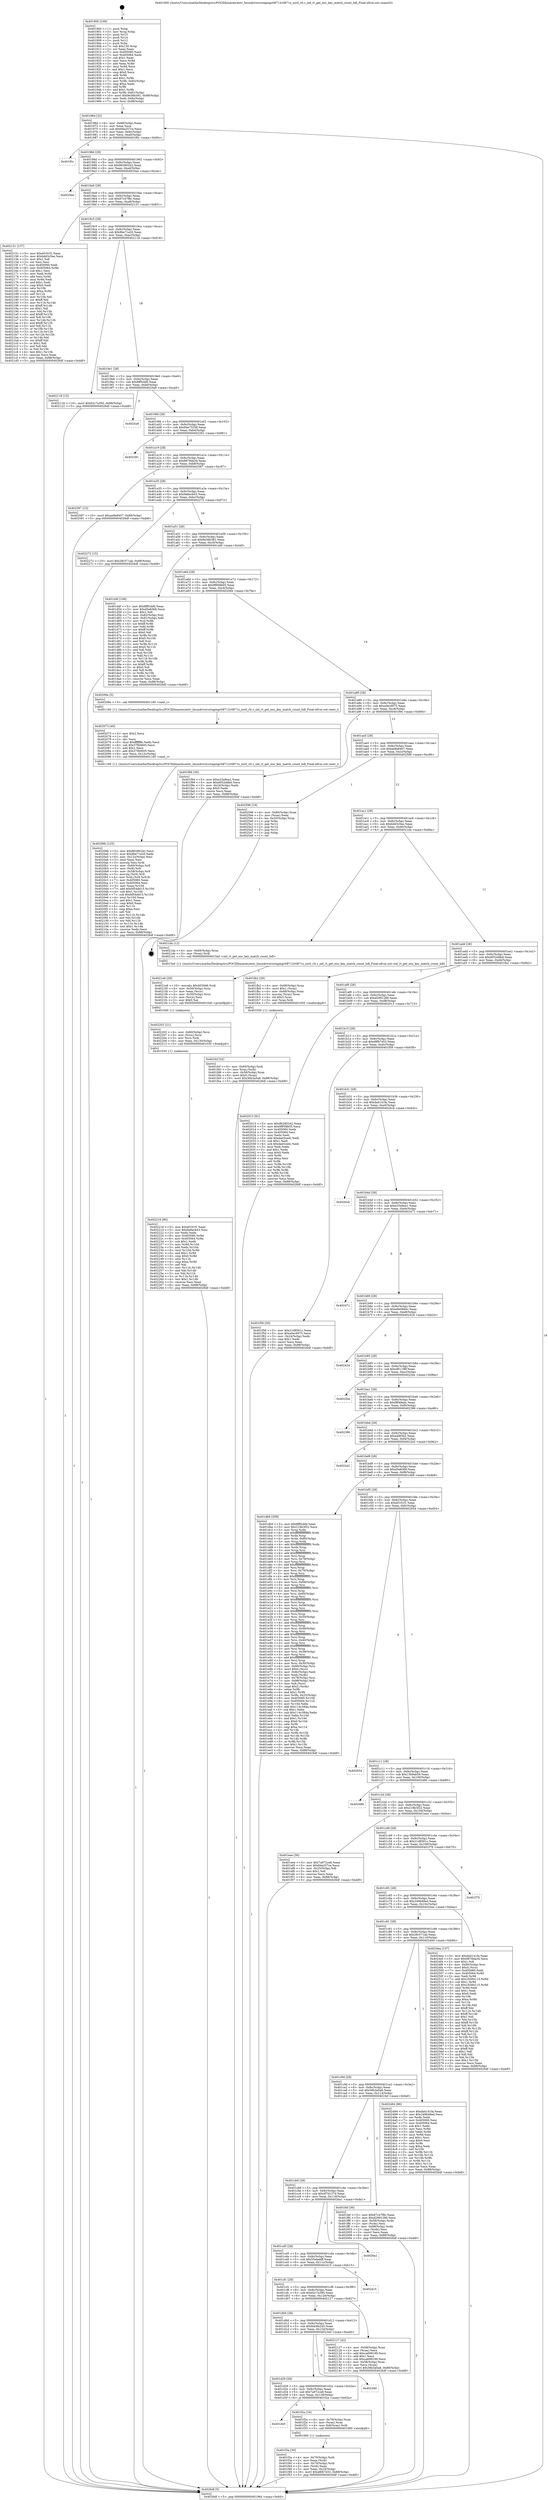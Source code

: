 digraph "0x401900" {
  label = "0x401900 (/mnt/c/Users/mathe/Desktop/tcc/POCII/binaries/extr_linuxdriversstagingrtl8712rtl871x_ioctl_rtl.c_oid_rt_get_enc_key_match_count_hdl_Final-ollvm.out::main(0))"
  labelloc = "t"
  node[shape=record]

  Entry [label="",width=0.3,height=0.3,shape=circle,fillcolor=black,style=filled]
  "0x40196d" [label="{
     0x40196d [32]\l
     | [instrs]\l
     &nbsp;&nbsp;0x40196d \<+6\>: mov -0x88(%rbp),%eax\l
     &nbsp;&nbsp;0x401973 \<+2\>: mov %eax,%ecx\l
     &nbsp;&nbsp;0x401975 \<+6\>: sub $0x84a257ce,%ecx\l
     &nbsp;&nbsp;0x40197b \<+6\>: mov %eax,-0x9c(%rbp)\l
     &nbsp;&nbsp;0x401981 \<+6\>: mov %ecx,-0xa0(%rbp)\l
     &nbsp;&nbsp;0x401987 \<+6\>: je 0000000000401f0c \<main+0x60c\>\l
  }"]
  "0x401f0c" [label="{
     0x401f0c\l
  }", style=dashed]
  "0x40198d" [label="{
     0x40198d [28]\l
     | [instrs]\l
     &nbsp;&nbsp;0x40198d \<+5\>: jmp 0000000000401992 \<main+0x92\>\l
     &nbsp;&nbsp;0x401992 \<+6\>: mov -0x9c(%rbp),%eax\l
     &nbsp;&nbsp;0x401998 \<+5\>: sub $0x86280242,%eax\l
     &nbsp;&nbsp;0x40199d \<+6\>: mov %eax,-0xa4(%rbp)\l
     &nbsp;&nbsp;0x4019a3 \<+6\>: je 00000000004025ee \<main+0xcee\>\l
  }"]
  Exit [label="",width=0.3,height=0.3,shape=circle,fillcolor=black,style=filled,peripheries=2]
  "0x4025ee" [label="{
     0x4025ee\l
  }", style=dashed]
  "0x4019a9" [label="{
     0x4019a9 [28]\l
     | [instrs]\l
     &nbsp;&nbsp;0x4019a9 \<+5\>: jmp 00000000004019ae \<main+0xae\>\l
     &nbsp;&nbsp;0x4019ae \<+6\>: mov -0x9c(%rbp),%eax\l
     &nbsp;&nbsp;0x4019b4 \<+5\>: sub $0x87c47f8c,%eax\l
     &nbsp;&nbsp;0x4019b9 \<+6\>: mov %eax,-0xa8(%rbp)\l
     &nbsp;&nbsp;0x4019bf \<+6\>: je 0000000000402151 \<main+0x851\>\l
  }"]
  "0x402218" [label="{
     0x402218 [90]\l
     | [instrs]\l
     &nbsp;&nbsp;0x402218 \<+5\>: mov $0xef191f1,%eax\l
     &nbsp;&nbsp;0x40221d \<+5\>: mov $0x9a6ecb43,%esi\l
     &nbsp;&nbsp;0x402222 \<+2\>: xor %edx,%edx\l
     &nbsp;&nbsp;0x402224 \<+8\>: mov 0x405060,%r8d\l
     &nbsp;&nbsp;0x40222c \<+8\>: mov 0x405064,%r9d\l
     &nbsp;&nbsp;0x402234 \<+3\>: sub $0x1,%edx\l
     &nbsp;&nbsp;0x402237 \<+3\>: mov %r8d,%r10d\l
     &nbsp;&nbsp;0x40223a \<+3\>: add %edx,%r10d\l
     &nbsp;&nbsp;0x40223d \<+4\>: imul %r10d,%r8d\l
     &nbsp;&nbsp;0x402241 \<+4\>: and $0x1,%r8d\l
     &nbsp;&nbsp;0x402245 \<+4\>: cmp $0x0,%r8d\l
     &nbsp;&nbsp;0x402249 \<+4\>: sete %r11b\l
     &nbsp;&nbsp;0x40224d \<+4\>: cmp $0xa,%r9d\l
     &nbsp;&nbsp;0x402251 \<+3\>: setl %bl\l
     &nbsp;&nbsp;0x402254 \<+3\>: mov %r11b,%r14b\l
     &nbsp;&nbsp;0x402257 \<+3\>: and %bl,%r14b\l
     &nbsp;&nbsp;0x40225a \<+3\>: xor %bl,%r11b\l
     &nbsp;&nbsp;0x40225d \<+3\>: or %r11b,%r14b\l
     &nbsp;&nbsp;0x402260 \<+4\>: test $0x1,%r14b\l
     &nbsp;&nbsp;0x402264 \<+3\>: cmovne %esi,%eax\l
     &nbsp;&nbsp;0x402267 \<+6\>: mov %eax,-0x88(%rbp)\l
     &nbsp;&nbsp;0x40226d \<+5\>: jmp 00000000004026df \<main+0xddf\>\l
  }"]
  "0x402151" [label="{
     0x402151 [137]\l
     | [instrs]\l
     &nbsp;&nbsp;0x402151 \<+5\>: mov $0xef191f1,%eax\l
     &nbsp;&nbsp;0x402156 \<+5\>: mov $0xbdd3c5ee,%ecx\l
     &nbsp;&nbsp;0x40215b \<+2\>: mov $0x1,%dl\l
     &nbsp;&nbsp;0x40215d \<+2\>: xor %esi,%esi\l
     &nbsp;&nbsp;0x40215f \<+7\>: mov 0x405060,%edi\l
     &nbsp;&nbsp;0x402166 \<+8\>: mov 0x405064,%r8d\l
     &nbsp;&nbsp;0x40216e \<+3\>: sub $0x1,%esi\l
     &nbsp;&nbsp;0x402171 \<+3\>: mov %edi,%r9d\l
     &nbsp;&nbsp;0x402174 \<+3\>: add %esi,%r9d\l
     &nbsp;&nbsp;0x402177 \<+4\>: imul %r9d,%edi\l
     &nbsp;&nbsp;0x40217b \<+3\>: and $0x1,%edi\l
     &nbsp;&nbsp;0x40217e \<+3\>: cmp $0x0,%edi\l
     &nbsp;&nbsp;0x402181 \<+4\>: sete %r10b\l
     &nbsp;&nbsp;0x402185 \<+4\>: cmp $0xa,%r8d\l
     &nbsp;&nbsp;0x402189 \<+4\>: setl %r11b\l
     &nbsp;&nbsp;0x40218d \<+3\>: mov %r10b,%bl\l
     &nbsp;&nbsp;0x402190 \<+3\>: xor $0xff,%bl\l
     &nbsp;&nbsp;0x402193 \<+3\>: mov %r11b,%r14b\l
     &nbsp;&nbsp;0x402196 \<+4\>: xor $0xff,%r14b\l
     &nbsp;&nbsp;0x40219a \<+3\>: xor $0x1,%dl\l
     &nbsp;&nbsp;0x40219d \<+3\>: mov %bl,%r15b\l
     &nbsp;&nbsp;0x4021a0 \<+4\>: and $0xff,%r15b\l
     &nbsp;&nbsp;0x4021a4 \<+3\>: and %dl,%r10b\l
     &nbsp;&nbsp;0x4021a7 \<+3\>: mov %r14b,%r12b\l
     &nbsp;&nbsp;0x4021aa \<+4\>: and $0xff,%r12b\l
     &nbsp;&nbsp;0x4021ae \<+3\>: and %dl,%r11b\l
     &nbsp;&nbsp;0x4021b1 \<+3\>: or %r10b,%r15b\l
     &nbsp;&nbsp;0x4021b4 \<+3\>: or %r11b,%r12b\l
     &nbsp;&nbsp;0x4021b7 \<+3\>: xor %r12b,%r15b\l
     &nbsp;&nbsp;0x4021ba \<+3\>: or %r14b,%bl\l
     &nbsp;&nbsp;0x4021bd \<+3\>: xor $0xff,%bl\l
     &nbsp;&nbsp;0x4021c0 \<+3\>: or $0x1,%dl\l
     &nbsp;&nbsp;0x4021c3 \<+2\>: and %dl,%bl\l
     &nbsp;&nbsp;0x4021c5 \<+3\>: or %bl,%r15b\l
     &nbsp;&nbsp;0x4021c8 \<+4\>: test $0x1,%r15b\l
     &nbsp;&nbsp;0x4021cc \<+3\>: cmovne %ecx,%eax\l
     &nbsp;&nbsp;0x4021cf \<+6\>: mov %eax,-0x88(%rbp)\l
     &nbsp;&nbsp;0x4021d5 \<+5\>: jmp 00000000004026df \<main+0xddf\>\l
  }"]
  "0x4019c5" [label="{
     0x4019c5 [28]\l
     | [instrs]\l
     &nbsp;&nbsp;0x4019c5 \<+5\>: jmp 00000000004019ca \<main+0xca\>\l
     &nbsp;&nbsp;0x4019ca \<+6\>: mov -0x9c(%rbp),%eax\l
     &nbsp;&nbsp;0x4019d0 \<+5\>: sub $0x8be71e20,%eax\l
     &nbsp;&nbsp;0x4019d5 \<+6\>: mov %eax,-0xac(%rbp)\l
     &nbsp;&nbsp;0x4019db \<+6\>: je 0000000000402118 \<main+0x818\>\l
  }"]
  "0x402203" [label="{
     0x402203 [21]\l
     | [instrs]\l
     &nbsp;&nbsp;0x402203 \<+4\>: mov -0x60(%rbp),%rcx\l
     &nbsp;&nbsp;0x402207 \<+3\>: mov (%rcx),%rcx\l
     &nbsp;&nbsp;0x40220a \<+3\>: mov %rcx,%rdi\l
     &nbsp;&nbsp;0x40220d \<+6\>: mov %eax,-0x130(%rbp)\l
     &nbsp;&nbsp;0x402213 \<+5\>: call 0000000000401030 \<free@plt\>\l
     | [calls]\l
     &nbsp;&nbsp;0x401030 \{1\} (unknown)\l
  }"]
  "0x402118" [label="{
     0x402118 [15]\l
     | [instrs]\l
     &nbsp;&nbsp;0x402118 \<+10\>: movl $0x62c7a395,-0x88(%rbp)\l
     &nbsp;&nbsp;0x402122 \<+5\>: jmp 00000000004026df \<main+0xddf\>\l
  }"]
  "0x4019e1" [label="{
     0x4019e1 [28]\l
     | [instrs]\l
     &nbsp;&nbsp;0x4019e1 \<+5\>: jmp 00000000004019e6 \<main+0xe6\>\l
     &nbsp;&nbsp;0x4019e6 \<+6\>: mov -0x9c(%rbp),%eax\l
     &nbsp;&nbsp;0x4019ec \<+5\>: sub $0x8ff5cbfd,%eax\l
     &nbsp;&nbsp;0x4019f1 \<+6\>: mov %eax,-0xb0(%rbp)\l
     &nbsp;&nbsp;0x4019f7 \<+6\>: je 00000000004025a9 \<main+0xca9\>\l
  }"]
  "0x4021e6" [label="{
     0x4021e6 [29]\l
     | [instrs]\l
     &nbsp;&nbsp;0x4021e6 \<+10\>: movabs $0x4030d6,%rdi\l
     &nbsp;&nbsp;0x4021f0 \<+4\>: mov -0x50(%rbp),%rcx\l
     &nbsp;&nbsp;0x4021f4 \<+2\>: mov %eax,(%rcx)\l
     &nbsp;&nbsp;0x4021f6 \<+4\>: mov -0x50(%rbp),%rcx\l
     &nbsp;&nbsp;0x4021fa \<+2\>: mov (%rcx),%esi\l
     &nbsp;&nbsp;0x4021fc \<+2\>: mov $0x0,%al\l
     &nbsp;&nbsp;0x4021fe \<+5\>: call 0000000000401040 \<printf@plt\>\l
     | [calls]\l
     &nbsp;&nbsp;0x401040 \{1\} (unknown)\l
  }"]
  "0x4025a9" [label="{
     0x4025a9\l
  }", style=dashed]
  "0x4019fd" [label="{
     0x4019fd [28]\l
     | [instrs]\l
     &nbsp;&nbsp;0x4019fd \<+5\>: jmp 0000000000401a02 \<main+0x102\>\l
     &nbsp;&nbsp;0x401a02 \<+6\>: mov -0x9c(%rbp),%eax\l
     &nbsp;&nbsp;0x401a08 \<+5\>: sub $0x94e73258,%eax\l
     &nbsp;&nbsp;0x401a0d \<+6\>: mov %eax,-0xb4(%rbp)\l
     &nbsp;&nbsp;0x401a13 \<+6\>: je 0000000000402281 \<main+0x981\>\l
  }"]
  "0x40209b" [label="{
     0x40209b [125]\l
     | [instrs]\l
     &nbsp;&nbsp;0x40209b \<+5\>: mov $0x86280242,%ecx\l
     &nbsp;&nbsp;0x4020a0 \<+5\>: mov $0x8be71e20,%edx\l
     &nbsp;&nbsp;0x4020a5 \<+6\>: mov -0x12c(%rbp),%esi\l
     &nbsp;&nbsp;0x4020ab \<+3\>: imul %eax,%esi\l
     &nbsp;&nbsp;0x4020ae \<+3\>: movslq %esi,%rdi\l
     &nbsp;&nbsp;0x4020b1 \<+4\>: mov -0x60(%rbp),%r8\l
     &nbsp;&nbsp;0x4020b5 \<+3\>: mov (%r8),%r8\l
     &nbsp;&nbsp;0x4020b8 \<+4\>: mov -0x58(%rbp),%r9\l
     &nbsp;&nbsp;0x4020bc \<+3\>: movslq (%r9),%r9\l
     &nbsp;&nbsp;0x4020bf \<+4\>: mov %rdi,(%r8,%r9,8)\l
     &nbsp;&nbsp;0x4020c3 \<+7\>: mov 0x405060,%eax\l
     &nbsp;&nbsp;0x4020ca \<+7\>: mov 0x405064,%esi\l
     &nbsp;&nbsp;0x4020d1 \<+3\>: mov %eax,%r10d\l
     &nbsp;&nbsp;0x4020d4 \<+7\>: add $0xbf54dd15,%r10d\l
     &nbsp;&nbsp;0x4020db \<+4\>: sub $0x1,%r10d\l
     &nbsp;&nbsp;0x4020df \<+7\>: sub $0xbf54dd15,%r10d\l
     &nbsp;&nbsp;0x4020e6 \<+4\>: imul %r10d,%eax\l
     &nbsp;&nbsp;0x4020ea \<+3\>: and $0x1,%eax\l
     &nbsp;&nbsp;0x4020ed \<+3\>: cmp $0x0,%eax\l
     &nbsp;&nbsp;0x4020f0 \<+4\>: sete %r11b\l
     &nbsp;&nbsp;0x4020f4 \<+3\>: cmp $0xa,%esi\l
     &nbsp;&nbsp;0x4020f7 \<+3\>: setl %bl\l
     &nbsp;&nbsp;0x4020fa \<+3\>: mov %r11b,%r14b\l
     &nbsp;&nbsp;0x4020fd \<+3\>: and %bl,%r14b\l
     &nbsp;&nbsp;0x402100 \<+3\>: xor %bl,%r11b\l
     &nbsp;&nbsp;0x402103 \<+3\>: or %r11b,%r14b\l
     &nbsp;&nbsp;0x402106 \<+4\>: test $0x1,%r14b\l
     &nbsp;&nbsp;0x40210a \<+3\>: cmovne %edx,%ecx\l
     &nbsp;&nbsp;0x40210d \<+6\>: mov %ecx,-0x88(%rbp)\l
     &nbsp;&nbsp;0x402113 \<+5\>: jmp 00000000004026df \<main+0xddf\>\l
  }"]
  "0x402281" [label="{
     0x402281\l
  }", style=dashed]
  "0x401a19" [label="{
     0x401a19 [28]\l
     | [instrs]\l
     &nbsp;&nbsp;0x401a19 \<+5\>: jmp 0000000000401a1e \<main+0x11e\>\l
     &nbsp;&nbsp;0x401a1e \<+6\>: mov -0x9c(%rbp),%eax\l
     &nbsp;&nbsp;0x401a24 \<+5\>: sub $0x9878da34,%eax\l
     &nbsp;&nbsp;0x401a29 \<+6\>: mov %eax,-0xb8(%rbp)\l
     &nbsp;&nbsp;0x401a2f \<+6\>: je 0000000000402587 \<main+0xc87\>\l
  }"]
  "0x402073" [label="{
     0x402073 [40]\l
     | [instrs]\l
     &nbsp;&nbsp;0x402073 \<+5\>: mov $0x2,%ecx\l
     &nbsp;&nbsp;0x402078 \<+1\>: cltd\l
     &nbsp;&nbsp;0x402079 \<+2\>: idiv %ecx\l
     &nbsp;&nbsp;0x40207b \<+6\>: imul $0xfffffffe,%edx,%ecx\l
     &nbsp;&nbsp;0x402081 \<+6\>: sub $0x37fb0605,%ecx\l
     &nbsp;&nbsp;0x402087 \<+3\>: add $0x1,%ecx\l
     &nbsp;&nbsp;0x40208a \<+6\>: add $0x37fb0605,%ecx\l
     &nbsp;&nbsp;0x402090 \<+6\>: mov %ecx,-0x12c(%rbp)\l
     &nbsp;&nbsp;0x402096 \<+5\>: call 0000000000401160 \<next_i\>\l
     | [calls]\l
     &nbsp;&nbsp;0x401160 \{1\} (/mnt/c/Users/mathe/Desktop/tcc/POCII/binaries/extr_linuxdriversstagingrtl8712rtl871x_ioctl_rtl.c_oid_rt_get_enc_key_match_count_hdl_Final-ollvm.out::next_i)\l
  }"]
  "0x402587" [label="{
     0x402587 [15]\l
     | [instrs]\l
     &nbsp;&nbsp;0x402587 \<+10\>: movl $0xae8e8407,-0x88(%rbp)\l
     &nbsp;&nbsp;0x402591 \<+5\>: jmp 00000000004026df \<main+0xddf\>\l
  }"]
  "0x401a35" [label="{
     0x401a35 [28]\l
     | [instrs]\l
     &nbsp;&nbsp;0x401a35 \<+5\>: jmp 0000000000401a3a \<main+0x13a\>\l
     &nbsp;&nbsp;0x401a3a \<+6\>: mov -0x9c(%rbp),%eax\l
     &nbsp;&nbsp;0x401a40 \<+5\>: sub $0x9a6ecb43,%eax\l
     &nbsp;&nbsp;0x401a45 \<+6\>: mov %eax,-0xbc(%rbp)\l
     &nbsp;&nbsp;0x401a4b \<+6\>: je 0000000000402272 \<main+0x972\>\l
  }"]
  "0x401fcf" [label="{
     0x401fcf [32]\l
     | [instrs]\l
     &nbsp;&nbsp;0x401fcf \<+4\>: mov -0x60(%rbp),%rdi\l
     &nbsp;&nbsp;0x401fd3 \<+3\>: mov %rax,(%rdi)\l
     &nbsp;&nbsp;0x401fd6 \<+4\>: mov -0x58(%rbp),%rax\l
     &nbsp;&nbsp;0x401fda \<+6\>: movl $0x0,(%rax)\l
     &nbsp;&nbsp;0x401fe0 \<+10\>: movl $0x36b3a5a6,-0x88(%rbp)\l
     &nbsp;&nbsp;0x401fea \<+5\>: jmp 00000000004026df \<main+0xddf\>\l
  }"]
  "0x402272" [label="{
     0x402272 [15]\l
     | [instrs]\l
     &nbsp;&nbsp;0x402272 \<+10\>: movl $0x28c571ab,-0x88(%rbp)\l
     &nbsp;&nbsp;0x40227c \<+5\>: jmp 00000000004026df \<main+0xddf\>\l
  }"]
  "0x401a51" [label="{
     0x401a51 [28]\l
     | [instrs]\l
     &nbsp;&nbsp;0x401a51 \<+5\>: jmp 0000000000401a56 \<main+0x156\>\l
     &nbsp;&nbsp;0x401a56 \<+6\>: mov -0x9c(%rbp),%eax\l
     &nbsp;&nbsp;0x401a5c \<+5\>: sub $0x9e36b381,%eax\l
     &nbsp;&nbsp;0x401a61 \<+6\>: mov %eax,-0xc0(%rbp)\l
     &nbsp;&nbsp;0x401a67 \<+6\>: je 0000000000401d4f \<main+0x44f\>\l
  }"]
  "0x401f3a" [label="{
     0x401f3a [30]\l
     | [instrs]\l
     &nbsp;&nbsp;0x401f3a \<+4\>: mov -0x70(%rbp),%rdi\l
     &nbsp;&nbsp;0x401f3e \<+2\>: mov %eax,(%rdi)\l
     &nbsp;&nbsp;0x401f40 \<+4\>: mov -0x70(%rbp),%rdi\l
     &nbsp;&nbsp;0x401f44 \<+2\>: mov (%rdi),%eax\l
     &nbsp;&nbsp;0x401f46 \<+3\>: mov %eax,-0x24(%rbp)\l
     &nbsp;&nbsp;0x401f49 \<+10\>: movl $0xd8fb7e53,-0x88(%rbp)\l
     &nbsp;&nbsp;0x401f53 \<+5\>: jmp 00000000004026df \<main+0xddf\>\l
  }"]
  "0x401d4f" [label="{
     0x401d4f [106]\l
     | [instrs]\l
     &nbsp;&nbsp;0x401d4f \<+5\>: mov $0x8ff5cbfd,%eax\l
     &nbsp;&nbsp;0x401d54 \<+5\>: mov $0xd5e8368,%ecx\l
     &nbsp;&nbsp;0x401d59 \<+2\>: mov $0x1,%dl\l
     &nbsp;&nbsp;0x401d5b \<+7\>: mov -0x82(%rbp),%sil\l
     &nbsp;&nbsp;0x401d62 \<+7\>: mov -0x81(%rbp),%dil\l
     &nbsp;&nbsp;0x401d69 \<+3\>: mov %sil,%r8b\l
     &nbsp;&nbsp;0x401d6c \<+4\>: xor $0xff,%r8b\l
     &nbsp;&nbsp;0x401d70 \<+3\>: mov %dil,%r9b\l
     &nbsp;&nbsp;0x401d73 \<+4\>: xor $0xff,%r9b\l
     &nbsp;&nbsp;0x401d77 \<+3\>: xor $0x0,%dl\l
     &nbsp;&nbsp;0x401d7a \<+3\>: mov %r8b,%r10b\l
     &nbsp;&nbsp;0x401d7d \<+4\>: and $0x0,%r10b\l
     &nbsp;&nbsp;0x401d81 \<+3\>: and %dl,%sil\l
     &nbsp;&nbsp;0x401d84 \<+3\>: mov %r9b,%r11b\l
     &nbsp;&nbsp;0x401d87 \<+4\>: and $0x0,%r11b\l
     &nbsp;&nbsp;0x401d8b \<+3\>: and %dl,%dil\l
     &nbsp;&nbsp;0x401d8e \<+3\>: or %sil,%r10b\l
     &nbsp;&nbsp;0x401d91 \<+3\>: or %dil,%r11b\l
     &nbsp;&nbsp;0x401d94 \<+3\>: xor %r11b,%r10b\l
     &nbsp;&nbsp;0x401d97 \<+3\>: or %r9b,%r8b\l
     &nbsp;&nbsp;0x401d9a \<+4\>: xor $0xff,%r8b\l
     &nbsp;&nbsp;0x401d9e \<+3\>: or $0x0,%dl\l
     &nbsp;&nbsp;0x401da1 \<+3\>: and %dl,%r8b\l
     &nbsp;&nbsp;0x401da4 \<+3\>: or %r8b,%r10b\l
     &nbsp;&nbsp;0x401da7 \<+4\>: test $0x1,%r10b\l
     &nbsp;&nbsp;0x401dab \<+3\>: cmovne %ecx,%eax\l
     &nbsp;&nbsp;0x401dae \<+6\>: mov %eax,-0x88(%rbp)\l
     &nbsp;&nbsp;0x401db4 \<+5\>: jmp 00000000004026df \<main+0xddf\>\l
  }"]
  "0x401a6d" [label="{
     0x401a6d [28]\l
     | [instrs]\l
     &nbsp;&nbsp;0x401a6d \<+5\>: jmp 0000000000401a72 \<main+0x172\>\l
     &nbsp;&nbsp;0x401a72 \<+6\>: mov -0x9c(%rbp),%eax\l
     &nbsp;&nbsp;0x401a78 \<+5\>: sub $0x9f958b05,%eax\l
     &nbsp;&nbsp;0x401a7d \<+6\>: mov %eax,-0xc4(%rbp)\l
     &nbsp;&nbsp;0x401a83 \<+6\>: je 000000000040206e \<main+0x76e\>\l
  }"]
  "0x4026df" [label="{
     0x4026df [5]\l
     | [instrs]\l
     &nbsp;&nbsp;0x4026df \<+5\>: jmp 000000000040196d \<main+0x6d\>\l
  }"]
  "0x401900" [label="{
     0x401900 [109]\l
     | [instrs]\l
     &nbsp;&nbsp;0x401900 \<+1\>: push %rbp\l
     &nbsp;&nbsp;0x401901 \<+3\>: mov %rsp,%rbp\l
     &nbsp;&nbsp;0x401904 \<+2\>: push %r15\l
     &nbsp;&nbsp;0x401906 \<+2\>: push %r14\l
     &nbsp;&nbsp;0x401908 \<+2\>: push %r12\l
     &nbsp;&nbsp;0x40190a \<+1\>: push %rbx\l
     &nbsp;&nbsp;0x40190b \<+7\>: sub $0x130,%rsp\l
     &nbsp;&nbsp;0x401912 \<+2\>: xor %eax,%eax\l
     &nbsp;&nbsp;0x401914 \<+7\>: mov 0x405060,%ecx\l
     &nbsp;&nbsp;0x40191b \<+7\>: mov 0x405064,%edx\l
     &nbsp;&nbsp;0x401922 \<+3\>: sub $0x1,%eax\l
     &nbsp;&nbsp;0x401925 \<+3\>: mov %ecx,%r8d\l
     &nbsp;&nbsp;0x401928 \<+3\>: add %eax,%r8d\l
     &nbsp;&nbsp;0x40192b \<+4\>: imul %r8d,%ecx\l
     &nbsp;&nbsp;0x40192f \<+3\>: and $0x1,%ecx\l
     &nbsp;&nbsp;0x401932 \<+3\>: cmp $0x0,%ecx\l
     &nbsp;&nbsp;0x401935 \<+4\>: sete %r9b\l
     &nbsp;&nbsp;0x401939 \<+4\>: and $0x1,%r9b\l
     &nbsp;&nbsp;0x40193d \<+7\>: mov %r9b,-0x82(%rbp)\l
     &nbsp;&nbsp;0x401944 \<+3\>: cmp $0xa,%edx\l
     &nbsp;&nbsp;0x401947 \<+4\>: setl %r9b\l
     &nbsp;&nbsp;0x40194b \<+4\>: and $0x1,%r9b\l
     &nbsp;&nbsp;0x40194f \<+7\>: mov %r9b,-0x81(%rbp)\l
     &nbsp;&nbsp;0x401956 \<+10\>: movl $0x9e36b381,-0x88(%rbp)\l
     &nbsp;&nbsp;0x401960 \<+6\>: mov %edi,-0x8c(%rbp)\l
     &nbsp;&nbsp;0x401966 \<+7\>: mov %rsi,-0x98(%rbp)\l
  }"]
  "0x401d45" [label="{
     0x401d45\l
  }", style=dashed]
  "0x40206e" [label="{
     0x40206e [5]\l
     | [instrs]\l
     &nbsp;&nbsp;0x40206e \<+5\>: call 0000000000401160 \<next_i\>\l
     | [calls]\l
     &nbsp;&nbsp;0x401160 \{1\} (/mnt/c/Users/mathe/Desktop/tcc/POCII/binaries/extr_linuxdriversstagingrtl8712rtl871x_ioctl_rtl.c_oid_rt_get_enc_key_match_count_hdl_Final-ollvm.out::next_i)\l
  }"]
  "0x401a89" [label="{
     0x401a89 [28]\l
     | [instrs]\l
     &nbsp;&nbsp;0x401a89 \<+5\>: jmp 0000000000401a8e \<main+0x18e\>\l
     &nbsp;&nbsp;0x401a8e \<+6\>: mov -0x9c(%rbp),%eax\l
     &nbsp;&nbsp;0x401a94 \<+5\>: sub $0xa0ec6975,%eax\l
     &nbsp;&nbsp;0x401a99 \<+6\>: mov %eax,-0xc8(%rbp)\l
     &nbsp;&nbsp;0x401a9f \<+6\>: je 0000000000401f94 \<main+0x694\>\l
  }"]
  "0x401f2a" [label="{
     0x401f2a [16]\l
     | [instrs]\l
     &nbsp;&nbsp;0x401f2a \<+4\>: mov -0x78(%rbp),%rax\l
     &nbsp;&nbsp;0x401f2e \<+3\>: mov (%rax),%rax\l
     &nbsp;&nbsp;0x401f31 \<+4\>: mov 0x8(%rax),%rdi\l
     &nbsp;&nbsp;0x401f35 \<+5\>: call 0000000000401060 \<atoi@plt\>\l
     | [calls]\l
     &nbsp;&nbsp;0x401060 \{1\} (unknown)\l
  }"]
  "0x401f94" [label="{
     0x401f94 [30]\l
     | [instrs]\l
     &nbsp;&nbsp;0x401f94 \<+5\>: mov $0xe33a9ea1,%eax\l
     &nbsp;&nbsp;0x401f99 \<+5\>: mov $0xd052ddbd,%ecx\l
     &nbsp;&nbsp;0x401f9e \<+3\>: mov -0x24(%rbp),%edx\l
     &nbsp;&nbsp;0x401fa1 \<+3\>: cmp $0x0,%edx\l
     &nbsp;&nbsp;0x401fa4 \<+3\>: cmove %ecx,%eax\l
     &nbsp;&nbsp;0x401fa7 \<+6\>: mov %eax,-0x88(%rbp)\l
     &nbsp;&nbsp;0x401fad \<+5\>: jmp 00000000004026df \<main+0xddf\>\l
  }"]
  "0x401aa5" [label="{
     0x401aa5 [28]\l
     | [instrs]\l
     &nbsp;&nbsp;0x401aa5 \<+5\>: jmp 0000000000401aaa \<main+0x1aa\>\l
     &nbsp;&nbsp;0x401aaa \<+6\>: mov -0x9c(%rbp),%eax\l
     &nbsp;&nbsp;0x401ab0 \<+5\>: sub $0xae8e8407,%eax\l
     &nbsp;&nbsp;0x401ab5 \<+6\>: mov %eax,-0xcc(%rbp)\l
     &nbsp;&nbsp;0x401abb \<+6\>: je 0000000000402596 \<main+0xc96\>\l
  }"]
  "0x401d29" [label="{
     0x401d29 [28]\l
     | [instrs]\l
     &nbsp;&nbsp;0x401d29 \<+5\>: jmp 0000000000401d2e \<main+0x42e\>\l
     &nbsp;&nbsp;0x401d2e \<+6\>: mov -0x9c(%rbp),%eax\l
     &nbsp;&nbsp;0x401d34 \<+5\>: sub $0x7a972ce8,%eax\l
     &nbsp;&nbsp;0x401d39 \<+6\>: mov %eax,-0x128(%rbp)\l
     &nbsp;&nbsp;0x401d3f \<+6\>: je 0000000000401f2a \<main+0x62a\>\l
  }"]
  "0x402596" [label="{
     0x402596 [19]\l
     | [instrs]\l
     &nbsp;&nbsp;0x402596 \<+4\>: mov -0x80(%rbp),%rax\l
     &nbsp;&nbsp;0x40259a \<+2\>: mov (%rax),%eax\l
     &nbsp;&nbsp;0x40259c \<+4\>: lea -0x20(%rbp),%rsp\l
     &nbsp;&nbsp;0x4025a0 \<+1\>: pop %rbx\l
     &nbsp;&nbsp;0x4025a1 \<+2\>: pop %r12\l
     &nbsp;&nbsp;0x4025a3 \<+2\>: pop %r14\l
     &nbsp;&nbsp;0x4025a5 \<+2\>: pop %r15\l
     &nbsp;&nbsp;0x4025a7 \<+1\>: pop %rbp\l
     &nbsp;&nbsp;0x4025a8 \<+1\>: ret\l
  }"]
  "0x401ac1" [label="{
     0x401ac1 [28]\l
     | [instrs]\l
     &nbsp;&nbsp;0x401ac1 \<+5\>: jmp 0000000000401ac6 \<main+0x1c6\>\l
     &nbsp;&nbsp;0x401ac6 \<+6\>: mov -0x9c(%rbp),%eax\l
     &nbsp;&nbsp;0x401acc \<+5\>: sub $0xbdd3c5ee,%eax\l
     &nbsp;&nbsp;0x401ad1 \<+6\>: mov %eax,-0xd0(%rbp)\l
     &nbsp;&nbsp;0x401ad7 \<+6\>: je 00000000004021da \<main+0x8da\>\l
  }"]
  "0x402340" [label="{
     0x402340\l
  }", style=dashed]
  "0x4021da" [label="{
     0x4021da [12]\l
     | [instrs]\l
     &nbsp;&nbsp;0x4021da \<+4\>: mov -0x60(%rbp),%rax\l
     &nbsp;&nbsp;0x4021de \<+3\>: mov (%rax),%rdi\l
     &nbsp;&nbsp;0x4021e1 \<+5\>: call 00000000004015a0 \<oid_rt_get_enc_key_match_count_hdl\>\l
     | [calls]\l
     &nbsp;&nbsp;0x4015a0 \{1\} (/mnt/c/Users/mathe/Desktop/tcc/POCII/binaries/extr_linuxdriversstagingrtl8712rtl871x_ioctl_rtl.c_oid_rt_get_enc_key_match_count_hdl_Final-ollvm.out::oid_rt_get_enc_key_match_count_hdl)\l
  }"]
  "0x401add" [label="{
     0x401add [28]\l
     | [instrs]\l
     &nbsp;&nbsp;0x401add \<+5\>: jmp 0000000000401ae2 \<main+0x1e2\>\l
     &nbsp;&nbsp;0x401ae2 \<+6\>: mov -0x9c(%rbp),%eax\l
     &nbsp;&nbsp;0x401ae8 \<+5\>: sub $0xd052ddbd,%eax\l
     &nbsp;&nbsp;0x401aed \<+6\>: mov %eax,-0xd4(%rbp)\l
     &nbsp;&nbsp;0x401af3 \<+6\>: je 0000000000401fb2 \<main+0x6b2\>\l
  }"]
  "0x401d0d" [label="{
     0x401d0d [28]\l
     | [instrs]\l
     &nbsp;&nbsp;0x401d0d \<+5\>: jmp 0000000000401d12 \<main+0x412\>\l
     &nbsp;&nbsp;0x401d12 \<+6\>: mov -0x9c(%rbp),%eax\l
     &nbsp;&nbsp;0x401d18 \<+5\>: sub $0x6dc6b245,%eax\l
     &nbsp;&nbsp;0x401d1d \<+6\>: mov %eax,-0x124(%rbp)\l
     &nbsp;&nbsp;0x401d23 \<+6\>: je 0000000000402340 \<main+0xa40\>\l
  }"]
  "0x401fb2" [label="{
     0x401fb2 [29]\l
     | [instrs]\l
     &nbsp;&nbsp;0x401fb2 \<+4\>: mov -0x68(%rbp),%rax\l
     &nbsp;&nbsp;0x401fb6 \<+6\>: movl $0x1,(%rax)\l
     &nbsp;&nbsp;0x401fbc \<+4\>: mov -0x68(%rbp),%rax\l
     &nbsp;&nbsp;0x401fc0 \<+3\>: movslq (%rax),%rax\l
     &nbsp;&nbsp;0x401fc3 \<+4\>: shl $0x3,%rax\l
     &nbsp;&nbsp;0x401fc7 \<+3\>: mov %rax,%rdi\l
     &nbsp;&nbsp;0x401fca \<+5\>: call 0000000000401050 \<malloc@plt\>\l
     | [calls]\l
     &nbsp;&nbsp;0x401050 \{1\} (unknown)\l
  }"]
  "0x401af9" [label="{
     0x401af9 [28]\l
     | [instrs]\l
     &nbsp;&nbsp;0x401af9 \<+5\>: jmp 0000000000401afe \<main+0x1fe\>\l
     &nbsp;&nbsp;0x401afe \<+6\>: mov -0x9c(%rbp),%eax\l
     &nbsp;&nbsp;0x401b04 \<+5\>: sub $0xd2991286,%eax\l
     &nbsp;&nbsp;0x401b09 \<+6\>: mov %eax,-0xd8(%rbp)\l
     &nbsp;&nbsp;0x401b0f \<+6\>: je 0000000000402013 \<main+0x713\>\l
  }"]
  "0x402127" [label="{
     0x402127 [42]\l
     | [instrs]\l
     &nbsp;&nbsp;0x402127 \<+4\>: mov -0x58(%rbp),%rax\l
     &nbsp;&nbsp;0x40212b \<+2\>: mov (%rax),%ecx\l
     &nbsp;&nbsp;0x40212d \<+6\>: add $0xca699199,%ecx\l
     &nbsp;&nbsp;0x402133 \<+3\>: add $0x1,%ecx\l
     &nbsp;&nbsp;0x402136 \<+6\>: sub $0xca699199,%ecx\l
     &nbsp;&nbsp;0x40213c \<+4\>: mov -0x58(%rbp),%rax\l
     &nbsp;&nbsp;0x402140 \<+2\>: mov %ecx,(%rax)\l
     &nbsp;&nbsp;0x402142 \<+10\>: movl $0x36b3a5a6,-0x88(%rbp)\l
     &nbsp;&nbsp;0x40214c \<+5\>: jmp 00000000004026df \<main+0xddf\>\l
  }"]
  "0x402013" [label="{
     0x402013 [91]\l
     | [instrs]\l
     &nbsp;&nbsp;0x402013 \<+5\>: mov $0x86280242,%eax\l
     &nbsp;&nbsp;0x402018 \<+5\>: mov $0x9f958b05,%ecx\l
     &nbsp;&nbsp;0x40201d \<+7\>: mov 0x405060,%edx\l
     &nbsp;&nbsp;0x402024 \<+7\>: mov 0x405064,%esi\l
     &nbsp;&nbsp;0x40202b \<+2\>: mov %edx,%edi\l
     &nbsp;&nbsp;0x40202d \<+6\>: add $0xdae5cedc,%edi\l
     &nbsp;&nbsp;0x402033 \<+3\>: sub $0x1,%edi\l
     &nbsp;&nbsp;0x402036 \<+6\>: sub $0xdae5cedc,%edi\l
     &nbsp;&nbsp;0x40203c \<+3\>: imul %edi,%edx\l
     &nbsp;&nbsp;0x40203f \<+3\>: and $0x1,%edx\l
     &nbsp;&nbsp;0x402042 \<+3\>: cmp $0x0,%edx\l
     &nbsp;&nbsp;0x402045 \<+4\>: sete %r8b\l
     &nbsp;&nbsp;0x402049 \<+3\>: cmp $0xa,%esi\l
     &nbsp;&nbsp;0x40204c \<+4\>: setl %r9b\l
     &nbsp;&nbsp;0x402050 \<+3\>: mov %r8b,%r10b\l
     &nbsp;&nbsp;0x402053 \<+3\>: and %r9b,%r10b\l
     &nbsp;&nbsp;0x402056 \<+3\>: xor %r9b,%r8b\l
     &nbsp;&nbsp;0x402059 \<+3\>: or %r8b,%r10b\l
     &nbsp;&nbsp;0x40205c \<+4\>: test $0x1,%r10b\l
     &nbsp;&nbsp;0x402060 \<+3\>: cmovne %ecx,%eax\l
     &nbsp;&nbsp;0x402063 \<+6\>: mov %eax,-0x88(%rbp)\l
     &nbsp;&nbsp;0x402069 \<+5\>: jmp 00000000004026df \<main+0xddf\>\l
  }"]
  "0x401b15" [label="{
     0x401b15 [28]\l
     | [instrs]\l
     &nbsp;&nbsp;0x401b15 \<+5\>: jmp 0000000000401b1a \<main+0x21a\>\l
     &nbsp;&nbsp;0x401b1a \<+6\>: mov -0x9c(%rbp),%eax\l
     &nbsp;&nbsp;0x401b20 \<+5\>: sub $0xd8fb7e53,%eax\l
     &nbsp;&nbsp;0x401b25 \<+6\>: mov %eax,-0xdc(%rbp)\l
     &nbsp;&nbsp;0x401b2b \<+6\>: je 0000000000401f58 \<main+0x658\>\l
  }"]
  "0x401cf1" [label="{
     0x401cf1 [28]\l
     | [instrs]\l
     &nbsp;&nbsp;0x401cf1 \<+5\>: jmp 0000000000401cf6 \<main+0x3f6\>\l
     &nbsp;&nbsp;0x401cf6 \<+6\>: mov -0x9c(%rbp),%eax\l
     &nbsp;&nbsp;0x401cfc \<+5\>: sub $0x62c7a395,%eax\l
     &nbsp;&nbsp;0x401d01 \<+6\>: mov %eax,-0x120(%rbp)\l
     &nbsp;&nbsp;0x401d07 \<+6\>: je 0000000000402127 \<main+0x827\>\l
  }"]
  "0x401f58" [label="{
     0x401f58 [30]\l
     | [instrs]\l
     &nbsp;&nbsp;0x401f58 \<+5\>: mov $0x21d8561c,%eax\l
     &nbsp;&nbsp;0x401f5d \<+5\>: mov $0xa0ec6975,%ecx\l
     &nbsp;&nbsp;0x401f62 \<+3\>: mov -0x24(%rbp),%edx\l
     &nbsp;&nbsp;0x401f65 \<+3\>: cmp $0x1,%edx\l
     &nbsp;&nbsp;0x401f68 \<+3\>: cmovl %ecx,%eax\l
     &nbsp;&nbsp;0x401f6b \<+6\>: mov %eax,-0x88(%rbp)\l
     &nbsp;&nbsp;0x401f71 \<+5\>: jmp 00000000004026df \<main+0xddf\>\l
  }"]
  "0x401b31" [label="{
     0x401b31 [28]\l
     | [instrs]\l
     &nbsp;&nbsp;0x401b31 \<+5\>: jmp 0000000000401b36 \<main+0x236\>\l
     &nbsp;&nbsp;0x401b36 \<+6\>: mov -0x9c(%rbp),%eax\l
     &nbsp;&nbsp;0x401b3c \<+5\>: sub $0xda4141fa,%eax\l
     &nbsp;&nbsp;0x401b41 \<+6\>: mov %eax,-0xe0(%rbp)\l
     &nbsp;&nbsp;0x401b47 \<+6\>: je 00000000004026cb \<main+0xdcb\>\l
  }"]
  "0x402415" [label="{
     0x402415\l
  }", style=dashed]
  "0x4026cb" [label="{
     0x4026cb\l
  }", style=dashed]
  "0x401b4d" [label="{
     0x401b4d [28]\l
     | [instrs]\l
     &nbsp;&nbsp;0x401b4d \<+5\>: jmp 0000000000401b52 \<main+0x252\>\l
     &nbsp;&nbsp;0x401b52 \<+6\>: mov -0x9c(%rbp),%eax\l
     &nbsp;&nbsp;0x401b58 \<+5\>: sub $0xe33a9ea1,%eax\l
     &nbsp;&nbsp;0x401b5d \<+6\>: mov %eax,-0xe4(%rbp)\l
     &nbsp;&nbsp;0x401b63 \<+6\>: je 0000000000402471 \<main+0xb71\>\l
  }"]
  "0x401cd5" [label="{
     0x401cd5 [28]\l
     | [instrs]\l
     &nbsp;&nbsp;0x401cd5 \<+5\>: jmp 0000000000401cda \<main+0x3da\>\l
     &nbsp;&nbsp;0x401cda \<+6\>: mov -0x9c(%rbp),%eax\l
     &nbsp;&nbsp;0x401ce0 \<+5\>: sub $0x55ebabff,%eax\l
     &nbsp;&nbsp;0x401ce5 \<+6\>: mov %eax,-0x11c(%rbp)\l
     &nbsp;&nbsp;0x401ceb \<+6\>: je 0000000000402415 \<main+0xb15\>\l
  }"]
  "0x402471" [label="{
     0x402471\l
  }", style=dashed]
  "0x401b69" [label="{
     0x401b69 [28]\l
     | [instrs]\l
     &nbsp;&nbsp;0x401b69 \<+5\>: jmp 0000000000401b6e \<main+0x26e\>\l
     &nbsp;&nbsp;0x401b6e \<+6\>: mov -0x9c(%rbp),%eax\l
     &nbsp;&nbsp;0x401b74 \<+5\>: sub $0xe9e08d4c,%eax\l
     &nbsp;&nbsp;0x401b79 \<+6\>: mov %eax,-0xe8(%rbp)\l
     &nbsp;&nbsp;0x401b7f \<+6\>: je 0000000000402424 \<main+0xb24\>\l
  }"]
  "0x4026a1" [label="{
     0x4026a1\l
  }", style=dashed]
  "0x402424" [label="{
     0x402424\l
  }", style=dashed]
  "0x401b85" [label="{
     0x401b85 [28]\l
     | [instrs]\l
     &nbsp;&nbsp;0x401b85 \<+5\>: jmp 0000000000401b8a \<main+0x28a\>\l
     &nbsp;&nbsp;0x401b8a \<+6\>: mov -0x9c(%rbp),%eax\l
     &nbsp;&nbsp;0x401b90 \<+5\>: sub $0xef011f8f,%eax\l
     &nbsp;&nbsp;0x401b95 \<+6\>: mov %eax,-0xec(%rbp)\l
     &nbsp;&nbsp;0x401b9b \<+6\>: je 00000000004022be \<main+0x9be\>\l
  }"]
  "0x401cb9" [label="{
     0x401cb9 [28]\l
     | [instrs]\l
     &nbsp;&nbsp;0x401cb9 \<+5\>: jmp 0000000000401cbe \<main+0x3be\>\l
     &nbsp;&nbsp;0x401cbe \<+6\>: mov -0x9c(%rbp),%eax\l
     &nbsp;&nbsp;0x401cc4 \<+5\>: sub $0x4f7d127d,%eax\l
     &nbsp;&nbsp;0x401cc9 \<+6\>: mov %eax,-0x118(%rbp)\l
     &nbsp;&nbsp;0x401ccf \<+6\>: je 00000000004026a1 \<main+0xda1\>\l
  }"]
  "0x4022be" [label="{
     0x4022be\l
  }", style=dashed]
  "0x401ba1" [label="{
     0x401ba1 [28]\l
     | [instrs]\l
     &nbsp;&nbsp;0x401ba1 \<+5\>: jmp 0000000000401ba6 \<main+0x2a6\>\l
     &nbsp;&nbsp;0x401ba6 \<+6\>: mov -0x9c(%rbp),%eax\l
     &nbsp;&nbsp;0x401bac \<+5\>: sub $0xf8f48abc,%eax\l
     &nbsp;&nbsp;0x401bb1 \<+6\>: mov %eax,-0xf0(%rbp)\l
     &nbsp;&nbsp;0x401bb7 \<+6\>: je 0000000000402396 \<main+0xa96\>\l
  }"]
  "0x401fef" [label="{
     0x401fef [36]\l
     | [instrs]\l
     &nbsp;&nbsp;0x401fef \<+5\>: mov $0x87c47f8c,%eax\l
     &nbsp;&nbsp;0x401ff4 \<+5\>: mov $0xd2991286,%ecx\l
     &nbsp;&nbsp;0x401ff9 \<+4\>: mov -0x58(%rbp),%rdx\l
     &nbsp;&nbsp;0x401ffd \<+2\>: mov (%rdx),%esi\l
     &nbsp;&nbsp;0x401fff \<+4\>: mov -0x68(%rbp),%rdx\l
     &nbsp;&nbsp;0x402003 \<+2\>: cmp (%rdx),%esi\l
     &nbsp;&nbsp;0x402005 \<+3\>: cmovl %ecx,%eax\l
     &nbsp;&nbsp;0x402008 \<+6\>: mov %eax,-0x88(%rbp)\l
     &nbsp;&nbsp;0x40200e \<+5\>: jmp 00000000004026df \<main+0xddf\>\l
  }"]
  "0x402396" [label="{
     0x402396\l
  }", style=dashed]
  "0x401bbd" [label="{
     0x401bbd [28]\l
     | [instrs]\l
     &nbsp;&nbsp;0x401bbd \<+5\>: jmp 0000000000401bc2 \<main+0x2c2\>\l
     &nbsp;&nbsp;0x401bc2 \<+6\>: mov -0x9c(%rbp),%eax\l
     &nbsp;&nbsp;0x401bc8 \<+5\>: sub $0xa49f3b2,%eax\l
     &nbsp;&nbsp;0x401bcd \<+6\>: mov %eax,-0xf4(%rbp)\l
     &nbsp;&nbsp;0x401bd3 \<+6\>: je 00000000004022e2 \<main+0x9e2\>\l
  }"]
  "0x401c9d" [label="{
     0x401c9d [28]\l
     | [instrs]\l
     &nbsp;&nbsp;0x401c9d \<+5\>: jmp 0000000000401ca2 \<main+0x3a2\>\l
     &nbsp;&nbsp;0x401ca2 \<+6\>: mov -0x9c(%rbp),%eax\l
     &nbsp;&nbsp;0x401ca8 \<+5\>: sub $0x36b3a5a6,%eax\l
     &nbsp;&nbsp;0x401cad \<+6\>: mov %eax,-0x114(%rbp)\l
     &nbsp;&nbsp;0x401cb3 \<+6\>: je 0000000000401fef \<main+0x6ef\>\l
  }"]
  "0x4022e2" [label="{
     0x4022e2\l
  }", style=dashed]
  "0x401bd9" [label="{
     0x401bd9 [28]\l
     | [instrs]\l
     &nbsp;&nbsp;0x401bd9 \<+5\>: jmp 0000000000401bde \<main+0x2de\>\l
     &nbsp;&nbsp;0x401bde \<+6\>: mov -0x9c(%rbp),%eax\l
     &nbsp;&nbsp;0x401be4 \<+5\>: sub $0xd5e8368,%eax\l
     &nbsp;&nbsp;0x401be9 \<+6\>: mov %eax,-0xf8(%rbp)\l
     &nbsp;&nbsp;0x401bef \<+6\>: je 0000000000401db9 \<main+0x4b9\>\l
  }"]
  "0x402494" [label="{
     0x402494 [86]\l
     | [instrs]\l
     &nbsp;&nbsp;0x402494 \<+5\>: mov $0xda4141fa,%eax\l
     &nbsp;&nbsp;0x402499 \<+5\>: mov $0x249648ed,%ecx\l
     &nbsp;&nbsp;0x40249e \<+2\>: xor %edx,%edx\l
     &nbsp;&nbsp;0x4024a0 \<+7\>: mov 0x405060,%esi\l
     &nbsp;&nbsp;0x4024a7 \<+7\>: mov 0x405064,%edi\l
     &nbsp;&nbsp;0x4024ae \<+3\>: sub $0x1,%edx\l
     &nbsp;&nbsp;0x4024b1 \<+3\>: mov %esi,%r8d\l
     &nbsp;&nbsp;0x4024b4 \<+3\>: add %edx,%r8d\l
     &nbsp;&nbsp;0x4024b7 \<+4\>: imul %r8d,%esi\l
     &nbsp;&nbsp;0x4024bb \<+3\>: and $0x1,%esi\l
     &nbsp;&nbsp;0x4024be \<+3\>: cmp $0x0,%esi\l
     &nbsp;&nbsp;0x4024c1 \<+4\>: sete %r9b\l
     &nbsp;&nbsp;0x4024c5 \<+3\>: cmp $0xa,%edi\l
     &nbsp;&nbsp;0x4024c8 \<+4\>: setl %r10b\l
     &nbsp;&nbsp;0x4024cc \<+3\>: mov %r9b,%r11b\l
     &nbsp;&nbsp;0x4024cf \<+3\>: and %r10b,%r11b\l
     &nbsp;&nbsp;0x4024d2 \<+3\>: xor %r10b,%r9b\l
     &nbsp;&nbsp;0x4024d5 \<+3\>: or %r9b,%r11b\l
     &nbsp;&nbsp;0x4024d8 \<+4\>: test $0x1,%r11b\l
     &nbsp;&nbsp;0x4024dc \<+3\>: cmovne %ecx,%eax\l
     &nbsp;&nbsp;0x4024df \<+6\>: mov %eax,-0x88(%rbp)\l
     &nbsp;&nbsp;0x4024e5 \<+5\>: jmp 00000000004026df \<main+0xddf\>\l
  }"]
  "0x401db9" [label="{
     0x401db9 [309]\l
     | [instrs]\l
     &nbsp;&nbsp;0x401db9 \<+5\>: mov $0x8ff5cbfd,%eax\l
     &nbsp;&nbsp;0x401dbe \<+5\>: mov $0x218b3f22,%ecx\l
     &nbsp;&nbsp;0x401dc3 \<+3\>: mov %rsp,%rdx\l
     &nbsp;&nbsp;0x401dc6 \<+4\>: add $0xfffffffffffffff0,%rdx\l
     &nbsp;&nbsp;0x401dca \<+3\>: mov %rdx,%rsp\l
     &nbsp;&nbsp;0x401dcd \<+4\>: mov %rdx,-0x80(%rbp)\l
     &nbsp;&nbsp;0x401dd1 \<+3\>: mov %rsp,%rdx\l
     &nbsp;&nbsp;0x401dd4 \<+4\>: add $0xfffffffffffffff0,%rdx\l
     &nbsp;&nbsp;0x401dd8 \<+3\>: mov %rdx,%rsp\l
     &nbsp;&nbsp;0x401ddb \<+3\>: mov %rsp,%rsi\l
     &nbsp;&nbsp;0x401dde \<+4\>: add $0xfffffffffffffff0,%rsi\l
     &nbsp;&nbsp;0x401de2 \<+3\>: mov %rsi,%rsp\l
     &nbsp;&nbsp;0x401de5 \<+4\>: mov %rsi,-0x78(%rbp)\l
     &nbsp;&nbsp;0x401de9 \<+3\>: mov %rsp,%rsi\l
     &nbsp;&nbsp;0x401dec \<+4\>: add $0xfffffffffffffff0,%rsi\l
     &nbsp;&nbsp;0x401df0 \<+3\>: mov %rsi,%rsp\l
     &nbsp;&nbsp;0x401df3 \<+4\>: mov %rsi,-0x70(%rbp)\l
     &nbsp;&nbsp;0x401df7 \<+3\>: mov %rsp,%rsi\l
     &nbsp;&nbsp;0x401dfa \<+4\>: add $0xfffffffffffffff0,%rsi\l
     &nbsp;&nbsp;0x401dfe \<+3\>: mov %rsi,%rsp\l
     &nbsp;&nbsp;0x401e01 \<+4\>: mov %rsi,-0x68(%rbp)\l
     &nbsp;&nbsp;0x401e05 \<+3\>: mov %rsp,%rsi\l
     &nbsp;&nbsp;0x401e08 \<+4\>: add $0xfffffffffffffff0,%rsi\l
     &nbsp;&nbsp;0x401e0c \<+3\>: mov %rsi,%rsp\l
     &nbsp;&nbsp;0x401e0f \<+4\>: mov %rsi,-0x60(%rbp)\l
     &nbsp;&nbsp;0x401e13 \<+3\>: mov %rsp,%rsi\l
     &nbsp;&nbsp;0x401e16 \<+4\>: add $0xfffffffffffffff0,%rsi\l
     &nbsp;&nbsp;0x401e1a \<+3\>: mov %rsi,%rsp\l
     &nbsp;&nbsp;0x401e1d \<+4\>: mov %rsi,-0x58(%rbp)\l
     &nbsp;&nbsp;0x401e21 \<+3\>: mov %rsp,%rsi\l
     &nbsp;&nbsp;0x401e24 \<+4\>: add $0xfffffffffffffff0,%rsi\l
     &nbsp;&nbsp;0x401e28 \<+3\>: mov %rsi,%rsp\l
     &nbsp;&nbsp;0x401e2b \<+4\>: mov %rsi,-0x50(%rbp)\l
     &nbsp;&nbsp;0x401e2f \<+3\>: mov %rsp,%rsi\l
     &nbsp;&nbsp;0x401e32 \<+4\>: add $0xfffffffffffffff0,%rsi\l
     &nbsp;&nbsp;0x401e36 \<+3\>: mov %rsi,%rsp\l
     &nbsp;&nbsp;0x401e39 \<+4\>: mov %rsi,-0x48(%rbp)\l
     &nbsp;&nbsp;0x401e3d \<+3\>: mov %rsp,%rsi\l
     &nbsp;&nbsp;0x401e40 \<+4\>: add $0xfffffffffffffff0,%rsi\l
     &nbsp;&nbsp;0x401e44 \<+3\>: mov %rsi,%rsp\l
     &nbsp;&nbsp;0x401e47 \<+4\>: mov %rsi,-0x40(%rbp)\l
     &nbsp;&nbsp;0x401e4b \<+3\>: mov %rsp,%rsi\l
     &nbsp;&nbsp;0x401e4e \<+4\>: add $0xfffffffffffffff0,%rsi\l
     &nbsp;&nbsp;0x401e52 \<+3\>: mov %rsi,%rsp\l
     &nbsp;&nbsp;0x401e55 \<+4\>: mov %rsi,-0x38(%rbp)\l
     &nbsp;&nbsp;0x401e59 \<+3\>: mov %rsp,%rsi\l
     &nbsp;&nbsp;0x401e5c \<+4\>: add $0xfffffffffffffff0,%rsi\l
     &nbsp;&nbsp;0x401e60 \<+3\>: mov %rsi,%rsp\l
     &nbsp;&nbsp;0x401e63 \<+4\>: mov %rsi,-0x30(%rbp)\l
     &nbsp;&nbsp;0x401e67 \<+4\>: mov -0x80(%rbp),%rsi\l
     &nbsp;&nbsp;0x401e6b \<+6\>: movl $0x0,(%rsi)\l
     &nbsp;&nbsp;0x401e71 \<+6\>: mov -0x8c(%rbp),%edi\l
     &nbsp;&nbsp;0x401e77 \<+2\>: mov %edi,(%rdx)\l
     &nbsp;&nbsp;0x401e79 \<+4\>: mov -0x78(%rbp),%rsi\l
     &nbsp;&nbsp;0x401e7d \<+7\>: mov -0x98(%rbp),%r8\l
     &nbsp;&nbsp;0x401e84 \<+3\>: mov %r8,(%rsi)\l
     &nbsp;&nbsp;0x401e87 \<+3\>: cmpl $0x2,(%rdx)\l
     &nbsp;&nbsp;0x401e8a \<+4\>: setne %r9b\l
     &nbsp;&nbsp;0x401e8e \<+4\>: and $0x1,%r9b\l
     &nbsp;&nbsp;0x401e92 \<+4\>: mov %r9b,-0x25(%rbp)\l
     &nbsp;&nbsp;0x401e96 \<+8\>: mov 0x405060,%r10d\l
     &nbsp;&nbsp;0x401e9e \<+8\>: mov 0x405064,%r11d\l
     &nbsp;&nbsp;0x401ea6 \<+3\>: mov %r10d,%ebx\l
     &nbsp;&nbsp;0x401ea9 \<+6\>: add $0x114c384a,%ebx\l
     &nbsp;&nbsp;0x401eaf \<+3\>: sub $0x1,%ebx\l
     &nbsp;&nbsp;0x401eb2 \<+6\>: sub $0x114c384a,%ebx\l
     &nbsp;&nbsp;0x401eb8 \<+4\>: imul %ebx,%r10d\l
     &nbsp;&nbsp;0x401ebc \<+4\>: and $0x1,%r10d\l
     &nbsp;&nbsp;0x401ec0 \<+4\>: cmp $0x0,%r10d\l
     &nbsp;&nbsp;0x401ec4 \<+4\>: sete %r9b\l
     &nbsp;&nbsp;0x401ec8 \<+4\>: cmp $0xa,%r11d\l
     &nbsp;&nbsp;0x401ecc \<+4\>: setl %r14b\l
     &nbsp;&nbsp;0x401ed0 \<+3\>: mov %r9b,%r15b\l
     &nbsp;&nbsp;0x401ed3 \<+3\>: and %r14b,%r15b\l
     &nbsp;&nbsp;0x401ed6 \<+3\>: xor %r14b,%r9b\l
     &nbsp;&nbsp;0x401ed9 \<+3\>: or %r9b,%r15b\l
     &nbsp;&nbsp;0x401edc \<+4\>: test $0x1,%r15b\l
     &nbsp;&nbsp;0x401ee0 \<+3\>: cmovne %ecx,%eax\l
     &nbsp;&nbsp;0x401ee3 \<+6\>: mov %eax,-0x88(%rbp)\l
     &nbsp;&nbsp;0x401ee9 \<+5\>: jmp 00000000004026df \<main+0xddf\>\l
  }"]
  "0x401bf5" [label="{
     0x401bf5 [28]\l
     | [instrs]\l
     &nbsp;&nbsp;0x401bf5 \<+5\>: jmp 0000000000401bfa \<main+0x2fa\>\l
     &nbsp;&nbsp;0x401bfa \<+6\>: mov -0x9c(%rbp),%eax\l
     &nbsp;&nbsp;0x401c00 \<+5\>: sub $0xef191f1,%eax\l
     &nbsp;&nbsp;0x401c05 \<+6\>: mov %eax,-0xfc(%rbp)\l
     &nbsp;&nbsp;0x401c0b \<+6\>: je 0000000000402654 \<main+0xd54\>\l
  }"]
  "0x401c81" [label="{
     0x401c81 [28]\l
     | [instrs]\l
     &nbsp;&nbsp;0x401c81 \<+5\>: jmp 0000000000401c86 \<main+0x386\>\l
     &nbsp;&nbsp;0x401c86 \<+6\>: mov -0x9c(%rbp),%eax\l
     &nbsp;&nbsp;0x401c8c \<+5\>: sub $0x28c571ab,%eax\l
     &nbsp;&nbsp;0x401c91 \<+6\>: mov %eax,-0x110(%rbp)\l
     &nbsp;&nbsp;0x401c97 \<+6\>: je 0000000000402494 \<main+0xb94\>\l
  }"]
  "0x4024ea" [label="{
     0x4024ea [157]\l
     | [instrs]\l
     &nbsp;&nbsp;0x4024ea \<+5\>: mov $0xda4141fa,%eax\l
     &nbsp;&nbsp;0x4024ef \<+5\>: mov $0x9878da34,%ecx\l
     &nbsp;&nbsp;0x4024f4 \<+2\>: mov $0x1,%dl\l
     &nbsp;&nbsp;0x4024f6 \<+4\>: mov -0x80(%rbp),%rsi\l
     &nbsp;&nbsp;0x4024fa \<+6\>: movl $0x0,(%rsi)\l
     &nbsp;&nbsp;0x402500 \<+7\>: mov 0x405060,%edi\l
     &nbsp;&nbsp;0x402507 \<+8\>: mov 0x405064,%r8d\l
     &nbsp;&nbsp;0x40250f \<+3\>: mov %edi,%r9d\l
     &nbsp;&nbsp;0x402512 \<+7\>: add $0x16584115,%r9d\l
     &nbsp;&nbsp;0x402519 \<+4\>: sub $0x1,%r9d\l
     &nbsp;&nbsp;0x40251d \<+7\>: sub $0x16584115,%r9d\l
     &nbsp;&nbsp;0x402524 \<+4\>: imul %r9d,%edi\l
     &nbsp;&nbsp;0x402528 \<+3\>: and $0x1,%edi\l
     &nbsp;&nbsp;0x40252b \<+3\>: cmp $0x0,%edi\l
     &nbsp;&nbsp;0x40252e \<+4\>: sete %r10b\l
     &nbsp;&nbsp;0x402532 \<+4\>: cmp $0xa,%r8d\l
     &nbsp;&nbsp;0x402536 \<+4\>: setl %r11b\l
     &nbsp;&nbsp;0x40253a \<+3\>: mov %r10b,%bl\l
     &nbsp;&nbsp;0x40253d \<+3\>: xor $0xff,%bl\l
     &nbsp;&nbsp;0x402540 \<+3\>: mov %r11b,%r14b\l
     &nbsp;&nbsp;0x402543 \<+4\>: xor $0xff,%r14b\l
     &nbsp;&nbsp;0x402547 \<+3\>: xor $0x1,%dl\l
     &nbsp;&nbsp;0x40254a \<+3\>: mov %bl,%r15b\l
     &nbsp;&nbsp;0x40254d \<+4\>: and $0xff,%r15b\l
     &nbsp;&nbsp;0x402551 \<+3\>: and %dl,%r10b\l
     &nbsp;&nbsp;0x402554 \<+3\>: mov %r14b,%r12b\l
     &nbsp;&nbsp;0x402557 \<+4\>: and $0xff,%r12b\l
     &nbsp;&nbsp;0x40255b \<+3\>: and %dl,%r11b\l
     &nbsp;&nbsp;0x40255e \<+3\>: or %r10b,%r15b\l
     &nbsp;&nbsp;0x402561 \<+3\>: or %r11b,%r12b\l
     &nbsp;&nbsp;0x402564 \<+3\>: xor %r12b,%r15b\l
     &nbsp;&nbsp;0x402567 \<+3\>: or %r14b,%bl\l
     &nbsp;&nbsp;0x40256a \<+3\>: xor $0xff,%bl\l
     &nbsp;&nbsp;0x40256d \<+3\>: or $0x1,%dl\l
     &nbsp;&nbsp;0x402570 \<+2\>: and %dl,%bl\l
     &nbsp;&nbsp;0x402572 \<+3\>: or %bl,%r15b\l
     &nbsp;&nbsp;0x402575 \<+4\>: test $0x1,%r15b\l
     &nbsp;&nbsp;0x402579 \<+3\>: cmovne %ecx,%eax\l
     &nbsp;&nbsp;0x40257c \<+6\>: mov %eax,-0x88(%rbp)\l
     &nbsp;&nbsp;0x402582 \<+5\>: jmp 00000000004026df \<main+0xddf\>\l
  }"]
  "0x402654" [label="{
     0x402654\l
  }", style=dashed]
  "0x401c11" [label="{
     0x401c11 [28]\l
     | [instrs]\l
     &nbsp;&nbsp;0x401c11 \<+5\>: jmp 0000000000401c16 \<main+0x316\>\l
     &nbsp;&nbsp;0x401c16 \<+6\>: mov -0x9c(%rbp),%eax\l
     &nbsp;&nbsp;0x401c1c \<+5\>: sub $0x15b9ab59,%eax\l
     &nbsp;&nbsp;0x401c21 \<+6\>: mov %eax,-0x100(%rbp)\l
     &nbsp;&nbsp;0x401c27 \<+6\>: je 0000000000402480 \<main+0xb80\>\l
  }"]
  "0x401c65" [label="{
     0x401c65 [28]\l
     | [instrs]\l
     &nbsp;&nbsp;0x401c65 \<+5\>: jmp 0000000000401c6a \<main+0x36a\>\l
     &nbsp;&nbsp;0x401c6a \<+6\>: mov -0x9c(%rbp),%eax\l
     &nbsp;&nbsp;0x401c70 \<+5\>: sub $0x249648ed,%eax\l
     &nbsp;&nbsp;0x401c75 \<+6\>: mov %eax,-0x10c(%rbp)\l
     &nbsp;&nbsp;0x401c7b \<+6\>: je 00000000004024ea \<main+0xbea\>\l
  }"]
  "0x402480" [label="{
     0x402480\l
  }", style=dashed]
  "0x401c2d" [label="{
     0x401c2d [28]\l
     | [instrs]\l
     &nbsp;&nbsp;0x401c2d \<+5\>: jmp 0000000000401c32 \<main+0x332\>\l
     &nbsp;&nbsp;0x401c32 \<+6\>: mov -0x9c(%rbp),%eax\l
     &nbsp;&nbsp;0x401c38 \<+5\>: sub $0x218b3f22,%eax\l
     &nbsp;&nbsp;0x401c3d \<+6\>: mov %eax,-0x104(%rbp)\l
     &nbsp;&nbsp;0x401c43 \<+6\>: je 0000000000401eee \<main+0x5ee\>\l
  }"]
  "0x401f76" [label="{
     0x401f76\l
  }", style=dashed]
  "0x401eee" [label="{
     0x401eee [30]\l
     | [instrs]\l
     &nbsp;&nbsp;0x401eee \<+5\>: mov $0x7a972ce8,%eax\l
     &nbsp;&nbsp;0x401ef3 \<+5\>: mov $0x84a257ce,%ecx\l
     &nbsp;&nbsp;0x401ef8 \<+3\>: mov -0x25(%rbp),%dl\l
     &nbsp;&nbsp;0x401efb \<+3\>: test $0x1,%dl\l
     &nbsp;&nbsp;0x401efe \<+3\>: cmovne %ecx,%eax\l
     &nbsp;&nbsp;0x401f01 \<+6\>: mov %eax,-0x88(%rbp)\l
     &nbsp;&nbsp;0x401f07 \<+5\>: jmp 00000000004026df \<main+0xddf\>\l
  }"]
  "0x401c49" [label="{
     0x401c49 [28]\l
     | [instrs]\l
     &nbsp;&nbsp;0x401c49 \<+5\>: jmp 0000000000401c4e \<main+0x34e\>\l
     &nbsp;&nbsp;0x401c4e \<+6\>: mov -0x9c(%rbp),%eax\l
     &nbsp;&nbsp;0x401c54 \<+5\>: sub $0x21d8561c,%eax\l
     &nbsp;&nbsp;0x401c59 \<+6\>: mov %eax,-0x108(%rbp)\l
     &nbsp;&nbsp;0x401c5f \<+6\>: je 0000000000401f76 \<main+0x676\>\l
  }"]
  Entry -> "0x401900" [label=" 1"]
  "0x40196d" -> "0x401f0c" [label=" 0"]
  "0x40196d" -> "0x40198d" [label=" 20"]
  "0x402596" -> Exit [label=" 1"]
  "0x40198d" -> "0x4025ee" [label=" 0"]
  "0x40198d" -> "0x4019a9" [label=" 20"]
  "0x402587" -> "0x4026df" [label=" 1"]
  "0x4019a9" -> "0x402151" [label=" 1"]
  "0x4019a9" -> "0x4019c5" [label=" 19"]
  "0x4024ea" -> "0x4026df" [label=" 1"]
  "0x4019c5" -> "0x402118" [label=" 1"]
  "0x4019c5" -> "0x4019e1" [label=" 18"]
  "0x402494" -> "0x4026df" [label=" 1"]
  "0x4019e1" -> "0x4025a9" [label=" 0"]
  "0x4019e1" -> "0x4019fd" [label=" 18"]
  "0x402272" -> "0x4026df" [label=" 1"]
  "0x4019fd" -> "0x402281" [label=" 0"]
  "0x4019fd" -> "0x401a19" [label=" 18"]
  "0x402218" -> "0x4026df" [label=" 1"]
  "0x401a19" -> "0x402587" [label=" 1"]
  "0x401a19" -> "0x401a35" [label=" 17"]
  "0x402203" -> "0x402218" [label=" 1"]
  "0x401a35" -> "0x402272" [label=" 1"]
  "0x401a35" -> "0x401a51" [label=" 16"]
  "0x4021e6" -> "0x402203" [label=" 1"]
  "0x401a51" -> "0x401d4f" [label=" 1"]
  "0x401a51" -> "0x401a6d" [label=" 15"]
  "0x401d4f" -> "0x4026df" [label=" 1"]
  "0x401900" -> "0x40196d" [label=" 1"]
  "0x4026df" -> "0x40196d" [label=" 19"]
  "0x4021da" -> "0x4021e6" [label=" 1"]
  "0x401a6d" -> "0x40206e" [label=" 1"]
  "0x401a6d" -> "0x401a89" [label=" 14"]
  "0x402151" -> "0x4026df" [label=" 1"]
  "0x401a89" -> "0x401f94" [label=" 1"]
  "0x401a89" -> "0x401aa5" [label=" 13"]
  "0x402127" -> "0x4026df" [label=" 1"]
  "0x401aa5" -> "0x402596" [label=" 1"]
  "0x401aa5" -> "0x401ac1" [label=" 12"]
  "0x40209b" -> "0x4026df" [label=" 1"]
  "0x401ac1" -> "0x4021da" [label=" 1"]
  "0x401ac1" -> "0x401add" [label=" 11"]
  "0x402073" -> "0x40209b" [label=" 1"]
  "0x401add" -> "0x401fb2" [label=" 1"]
  "0x401add" -> "0x401af9" [label=" 10"]
  "0x402013" -> "0x4026df" [label=" 1"]
  "0x401af9" -> "0x402013" [label=" 1"]
  "0x401af9" -> "0x401b15" [label=" 9"]
  "0x401fef" -> "0x4026df" [label=" 2"]
  "0x401b15" -> "0x401f58" [label=" 1"]
  "0x401b15" -> "0x401b31" [label=" 8"]
  "0x401fb2" -> "0x401fcf" [label=" 1"]
  "0x401b31" -> "0x4026cb" [label=" 0"]
  "0x401b31" -> "0x401b4d" [label=" 8"]
  "0x401f94" -> "0x4026df" [label=" 1"]
  "0x401b4d" -> "0x402471" [label=" 0"]
  "0x401b4d" -> "0x401b69" [label=" 8"]
  "0x401f3a" -> "0x4026df" [label=" 1"]
  "0x401b69" -> "0x402424" [label=" 0"]
  "0x401b69" -> "0x401b85" [label=" 8"]
  "0x401f2a" -> "0x401f3a" [label=" 1"]
  "0x401b85" -> "0x4022be" [label=" 0"]
  "0x401b85" -> "0x401ba1" [label=" 8"]
  "0x401d29" -> "0x401f2a" [label=" 1"]
  "0x401ba1" -> "0x402396" [label=" 0"]
  "0x401ba1" -> "0x401bbd" [label=" 8"]
  "0x402118" -> "0x4026df" [label=" 1"]
  "0x401bbd" -> "0x4022e2" [label=" 0"]
  "0x401bbd" -> "0x401bd9" [label=" 8"]
  "0x401d0d" -> "0x402340" [label=" 0"]
  "0x401bd9" -> "0x401db9" [label=" 1"]
  "0x401bd9" -> "0x401bf5" [label=" 7"]
  "0x40206e" -> "0x402073" [label=" 1"]
  "0x401db9" -> "0x4026df" [label=" 1"]
  "0x401cf1" -> "0x402127" [label=" 1"]
  "0x401bf5" -> "0x402654" [label=" 0"]
  "0x401bf5" -> "0x401c11" [label=" 7"]
  "0x401fcf" -> "0x4026df" [label=" 1"]
  "0x401c11" -> "0x402480" [label=" 0"]
  "0x401c11" -> "0x401c2d" [label=" 7"]
  "0x401cd5" -> "0x402415" [label=" 0"]
  "0x401c2d" -> "0x401eee" [label=" 1"]
  "0x401c2d" -> "0x401c49" [label=" 6"]
  "0x401eee" -> "0x4026df" [label=" 1"]
  "0x401f58" -> "0x4026df" [label=" 1"]
  "0x401c49" -> "0x401f76" [label=" 0"]
  "0x401c49" -> "0x401c65" [label=" 6"]
  "0x401cd5" -> "0x401cf1" [label=" 2"]
  "0x401c65" -> "0x4024ea" [label=" 1"]
  "0x401c65" -> "0x401c81" [label=" 5"]
  "0x401cf1" -> "0x401d0d" [label=" 1"]
  "0x401c81" -> "0x402494" [label=" 1"]
  "0x401c81" -> "0x401c9d" [label=" 4"]
  "0x401d0d" -> "0x401d29" [label=" 1"]
  "0x401c9d" -> "0x401fef" [label=" 2"]
  "0x401c9d" -> "0x401cb9" [label=" 2"]
  "0x401d29" -> "0x401d45" [label=" 0"]
  "0x401cb9" -> "0x4026a1" [label=" 0"]
  "0x401cb9" -> "0x401cd5" [label=" 2"]
}
